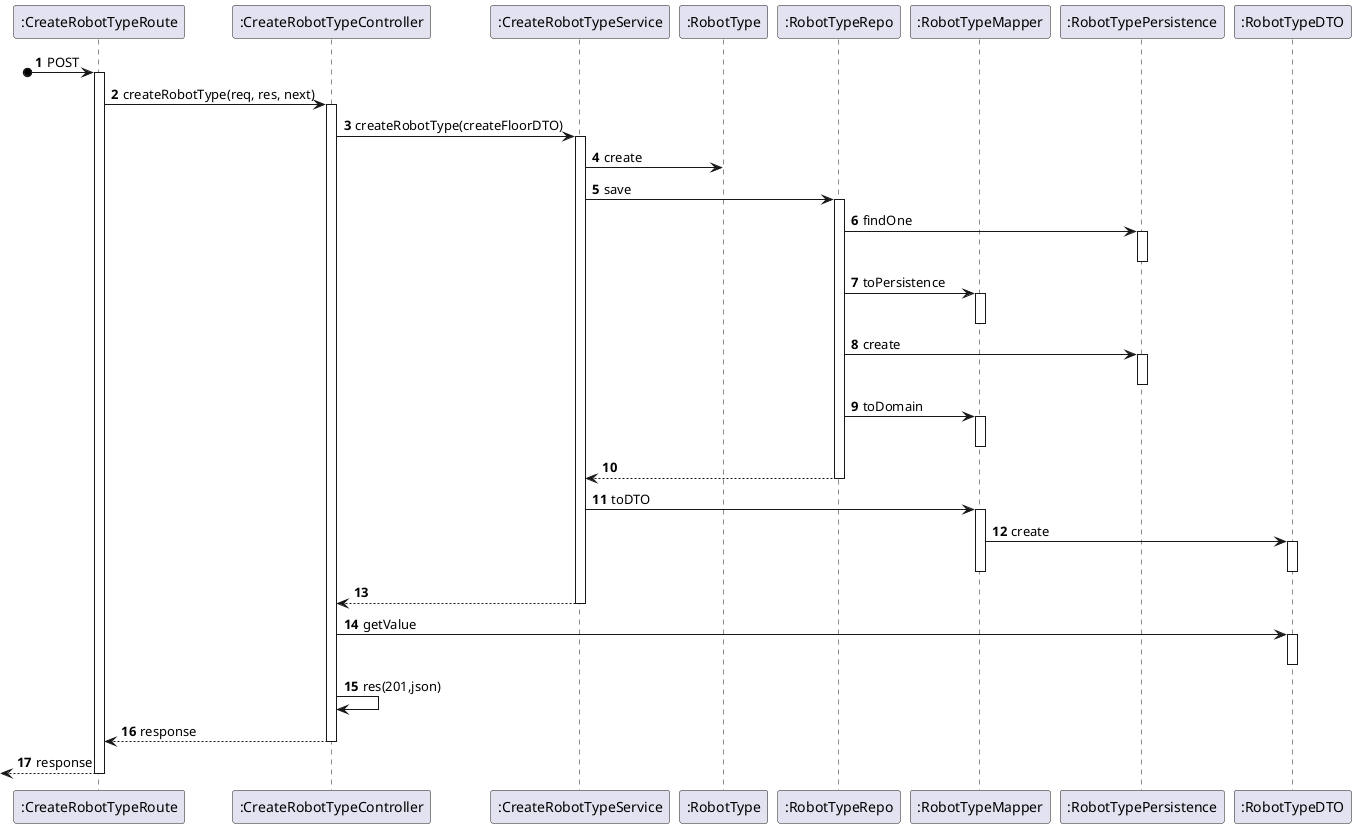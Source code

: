 @startuml

autonumber

participant ":CreateRobotTypeRoute" as Floor
participant ":CreateRobotTypeController" as Controller
participant ":CreateRobotTypeService" as Service
participant ":RobotType" as Class
participant ":RobotTypeRepo" as Repo
participant ":RobotTypeMapper" as Map
participant ":RobotTypePersistence" as FloorPersistence
participant ":RobotTypeDTO" as DTO

?o->Floor: POST
activate Floor

Floor -> Controller: createRobotType(req, res, next)
activate Controller



Controller -> Service: createRobotType(createFloorDTO)
activate Service

Service -> Class:create

Service -> Repo: save
activate Repo

Repo -> FloorPersistence: findOne
activate FloorPersistence
deactivate FloorPersistence

Repo -> Map: toPersistence
activate Map
deactivate Map


Repo -> FloorPersistence: create
activate FloorPersistence
deactivate FloorPersistence

Repo -> Map: toDomain
activate Map
deactivate Map


Repo --> Service
deactivate Repo

Service -> Map: toDTO
activate Map
Map -> DTO: create
activate DTO
deactivate DTO
deactivate Map

Service --> Controller:
deactivate Service

Controller -> DTO: getValue
activate DTO
deactivate DTO

Controller -> Controller: res(201,json)

Controller --> Floor: response
deactivate Controller

<--Floor: response
deactivate Floor


@enduml
